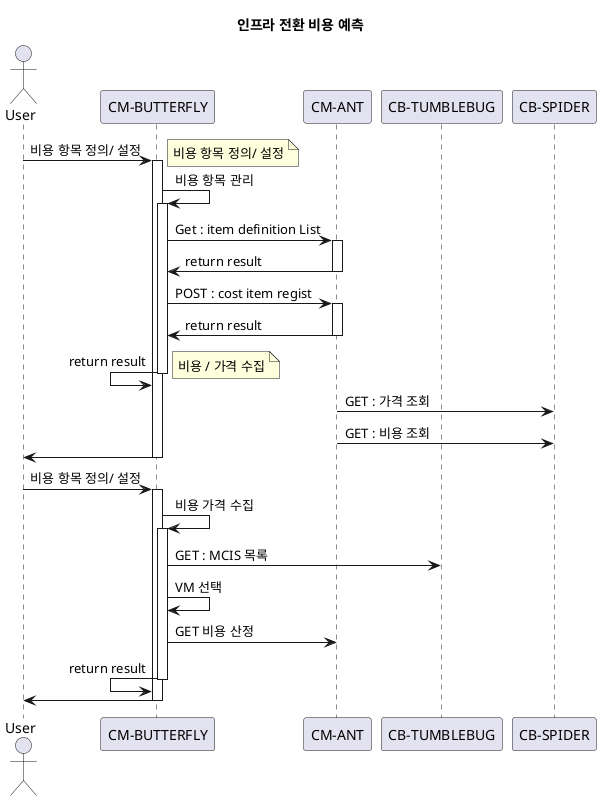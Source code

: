 @startuml

title "인프라 전환 비용 예측"

actor User as EndUser

participant "CM-BUTTERFLY" as butterfly
participant "CM-ANT" as ant
participant "CB-TUMBLEBUG" as tumblebug
participant "CB-SPIDER" as spider


EndUser     -> butterfly ++: 비용 항목 정의/ 설정
    note right
        비용 항목 정의/ 설정
    end note
    butterfly         -> butterfly ++: 비용 항목 관리
        butterfly         -> ant ++: Get : item definition List
        butterfly         <- ant --: return result
        butterfly         -> ant ++: POST : cost item regist
        butterfly         <- ant --: return result
    butterfly        <- butterfly --: return result

    note right
        비용 / 가격 수집
    end note
    ant         -> spider : GET : 가격 조회
    ant         -> spider : GET : 비용 조회
EndUser     <- butterfly --:
    
 EndUser     -> butterfly ++: 비용 항목 정의/ 설정   
    butterfly         -> butterfly ++: 비용 가격 수집
        butterfly         -> tumblebug : GET : MCIS 목록
        butterfly         -> butterfly : VM 선택
        butterfly       -> ant : GET 비용 산정
        
    butterfly        <- butterfly --: return result
EndUser     <- butterfly --:

@enduml
